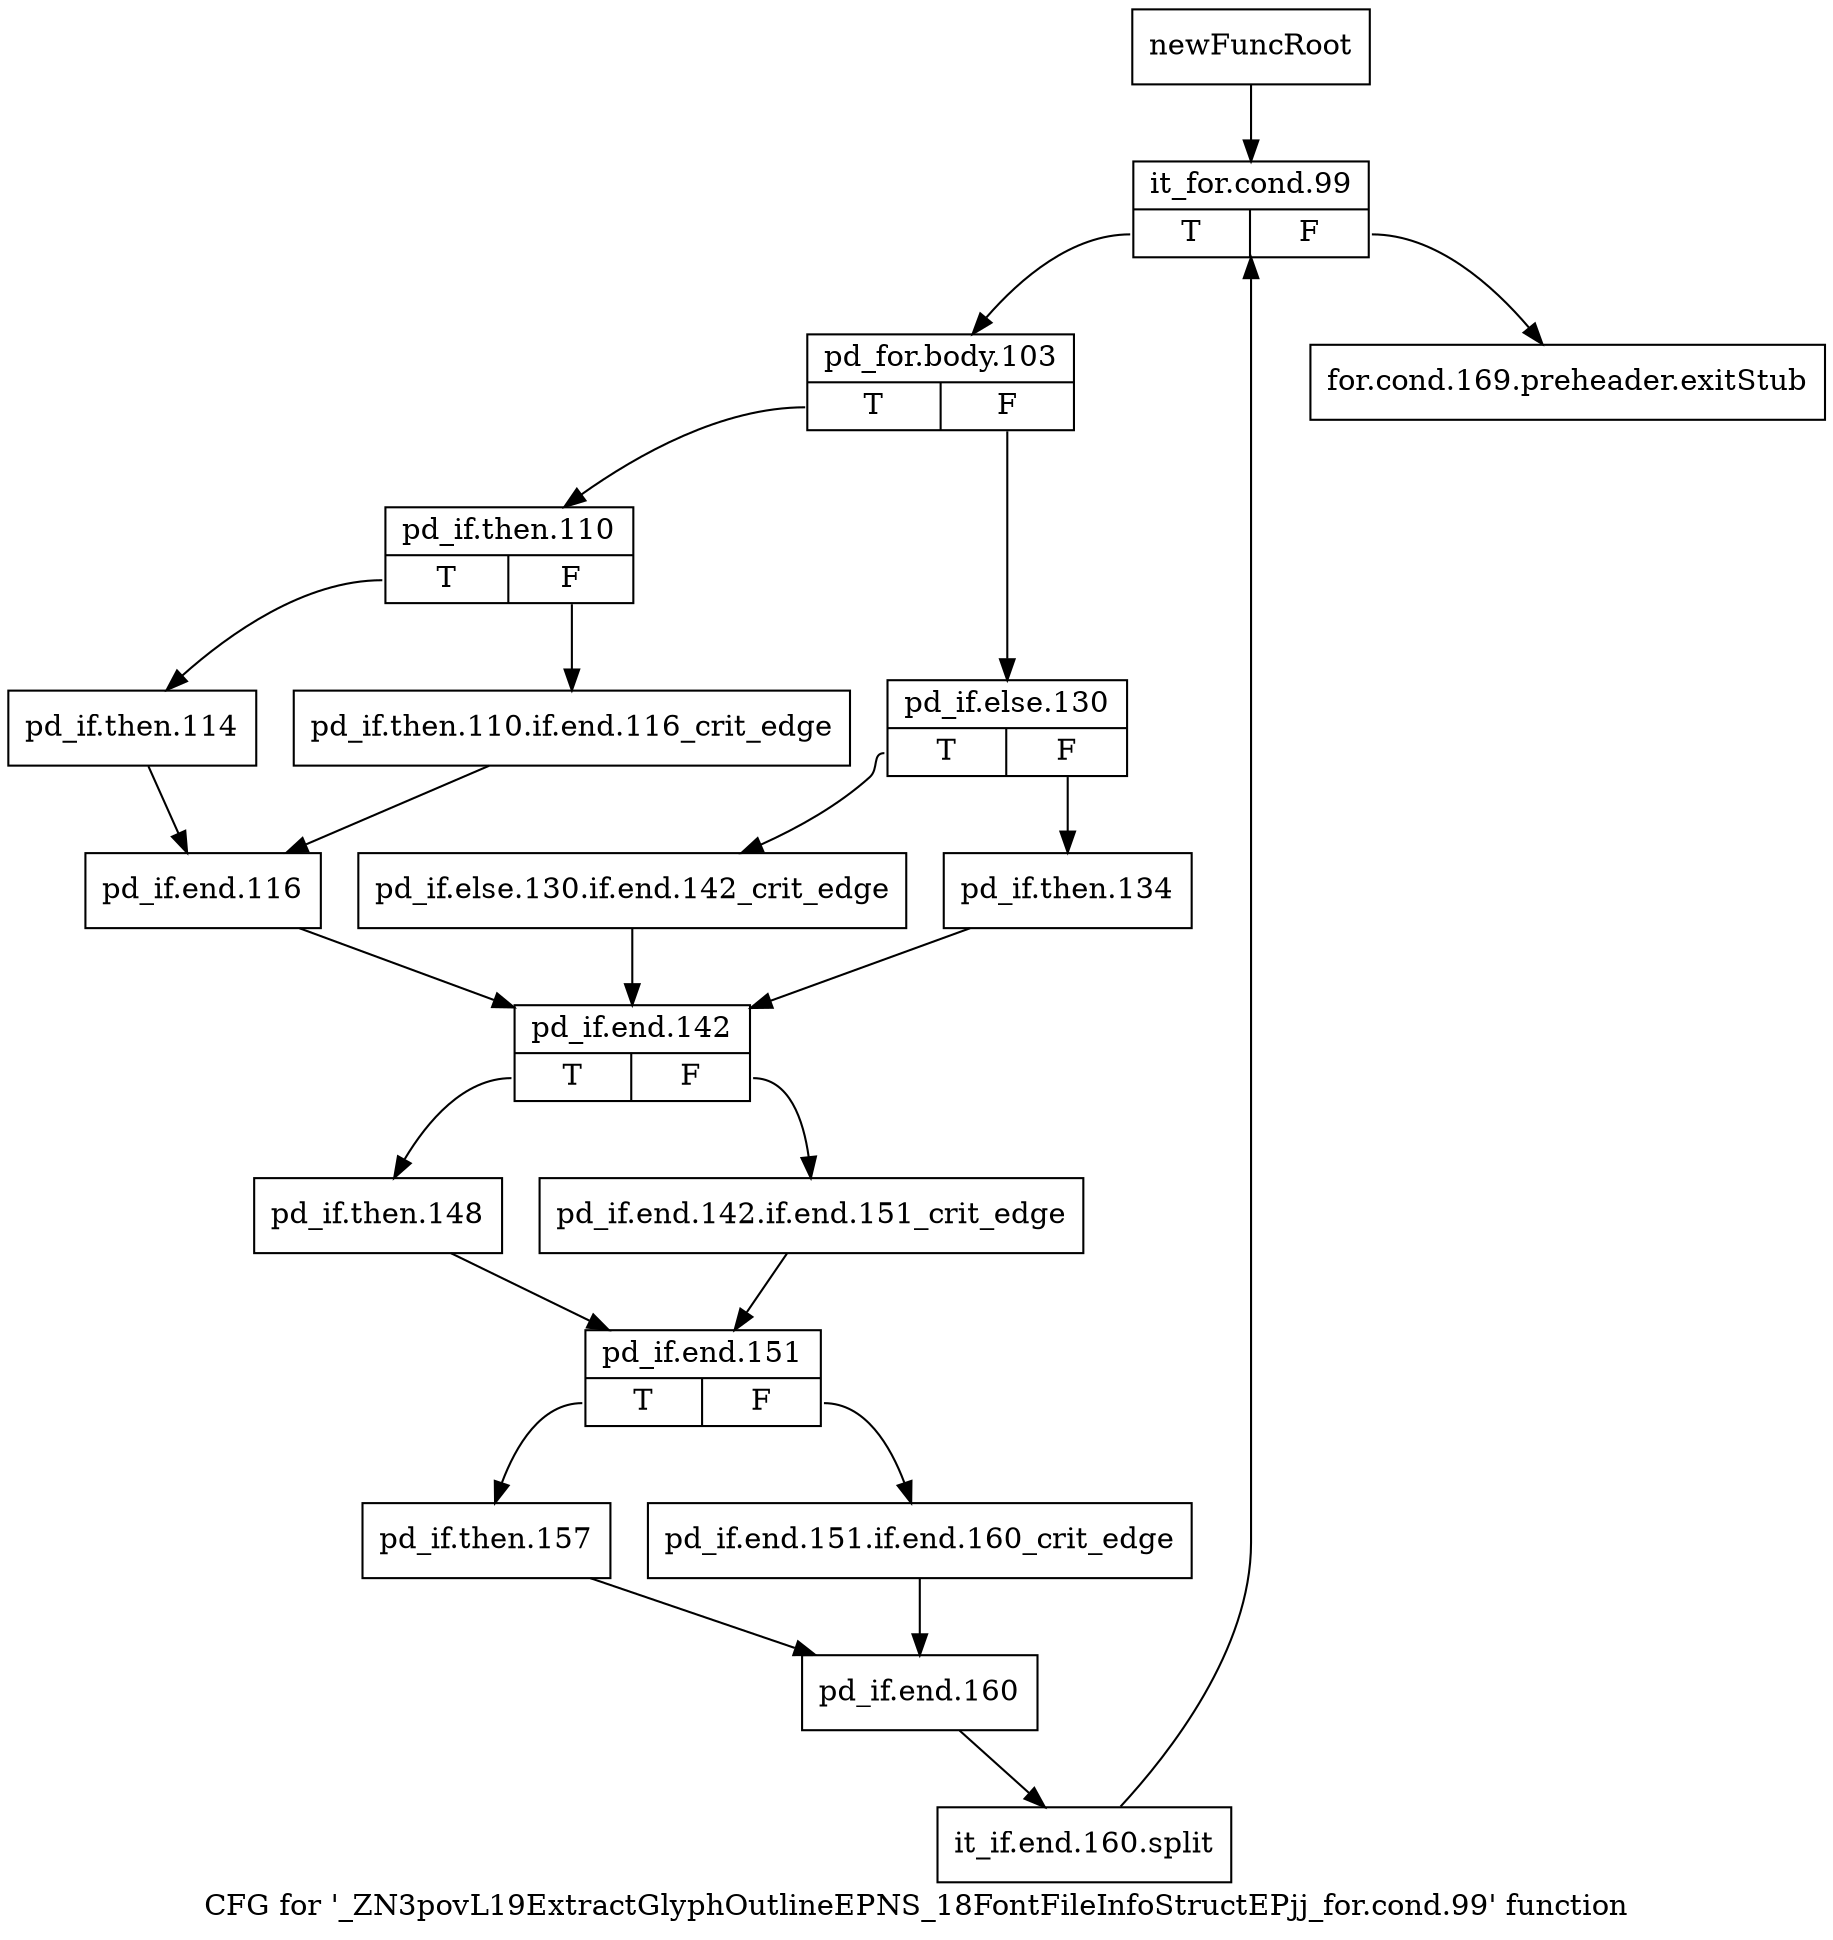 digraph "CFG for '_ZN3povL19ExtractGlyphOutlineEPNS_18FontFileInfoStructEPjj_for.cond.99' function" {
	label="CFG for '_ZN3povL19ExtractGlyphOutlineEPNS_18FontFileInfoStructEPjj_for.cond.99' function";

	Node0x2d8cf10 [shape=record,label="{newFuncRoot}"];
	Node0x2d8cf10 -> Node0x2d8cfb0;
	Node0x2d8cf60 [shape=record,label="{for.cond.169.preheader.exitStub}"];
	Node0x2d8cfb0 [shape=record,label="{it_for.cond.99|{<s0>T|<s1>F}}"];
	Node0x2d8cfb0:s0 -> Node0x2d8d000;
	Node0x2d8cfb0:s1 -> Node0x2d8cf60;
	Node0x2d8d000 [shape=record,label="{pd_for.body.103|{<s0>T|<s1>F}}"];
	Node0x2d8d000:s0 -> Node0x2d8d140;
	Node0x2d8d000:s1 -> Node0x2d8d050;
	Node0x2d8d050 [shape=record,label="{pd_if.else.130|{<s0>T|<s1>F}}"];
	Node0x2d8d050:s0 -> Node0x2d8d0f0;
	Node0x2d8d050:s1 -> Node0x2d8d0a0;
	Node0x2d8d0a0 [shape=record,label="{pd_if.then.134}"];
	Node0x2d8d0a0 -> Node0x2d8d280;
	Node0x2d8d0f0 [shape=record,label="{pd_if.else.130.if.end.142_crit_edge}"];
	Node0x2d8d0f0 -> Node0x2d8d280;
	Node0x2d8d140 [shape=record,label="{pd_if.then.110|{<s0>T|<s1>F}}"];
	Node0x2d8d140:s0 -> Node0x2d8d1e0;
	Node0x2d8d140:s1 -> Node0x2d8d190;
	Node0x2d8d190 [shape=record,label="{pd_if.then.110.if.end.116_crit_edge}"];
	Node0x2d8d190 -> Node0x2d8d230;
	Node0x2d8d1e0 [shape=record,label="{pd_if.then.114}"];
	Node0x2d8d1e0 -> Node0x2d8d230;
	Node0x2d8d230 [shape=record,label="{pd_if.end.116}"];
	Node0x2d8d230 -> Node0x2d8d280;
	Node0x2d8d280 [shape=record,label="{pd_if.end.142|{<s0>T|<s1>F}}"];
	Node0x2d8d280:s0 -> Node0x2d8d320;
	Node0x2d8d280:s1 -> Node0x2d8d2d0;
	Node0x2d8d2d0 [shape=record,label="{pd_if.end.142.if.end.151_crit_edge}"];
	Node0x2d8d2d0 -> Node0x2d8d370;
	Node0x2d8d320 [shape=record,label="{pd_if.then.148}"];
	Node0x2d8d320 -> Node0x2d8d370;
	Node0x2d8d370 [shape=record,label="{pd_if.end.151|{<s0>T|<s1>F}}"];
	Node0x2d8d370:s0 -> Node0x2d8d410;
	Node0x2d8d370:s1 -> Node0x2d8d3c0;
	Node0x2d8d3c0 [shape=record,label="{pd_if.end.151.if.end.160_crit_edge}"];
	Node0x2d8d3c0 -> Node0x2d8d460;
	Node0x2d8d410 [shape=record,label="{pd_if.then.157}"];
	Node0x2d8d410 -> Node0x2d8d460;
	Node0x2d8d460 [shape=record,label="{pd_if.end.160}"];
	Node0x2d8d460 -> Node0x38889f0;
	Node0x38889f0 [shape=record,label="{it_if.end.160.split}"];
	Node0x38889f0 -> Node0x2d8cfb0;
}
